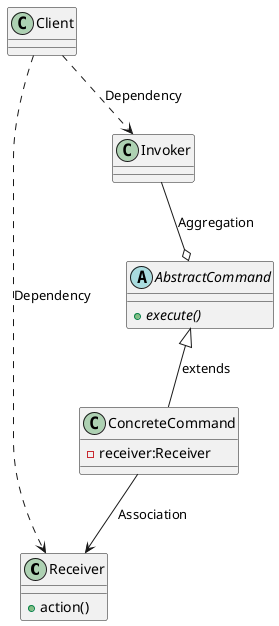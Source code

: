 #命令设计模式
@startuml
class Receiver{
    + action()
}

abstract class AbstractCommand{
    + {abstract} execute()
}

class ConcreteCommand{
    - receiver:Receiver
}

class Invoker

class Client

AbstractCommand <|-- ConcreteCommand : extends
ConcreteCommand --> Receiver : Association
Invoker --o  AbstractCommand: Aggregation
Client ..> Invoker : Dependency
Client ..> Receiver : Dependency

@enduml